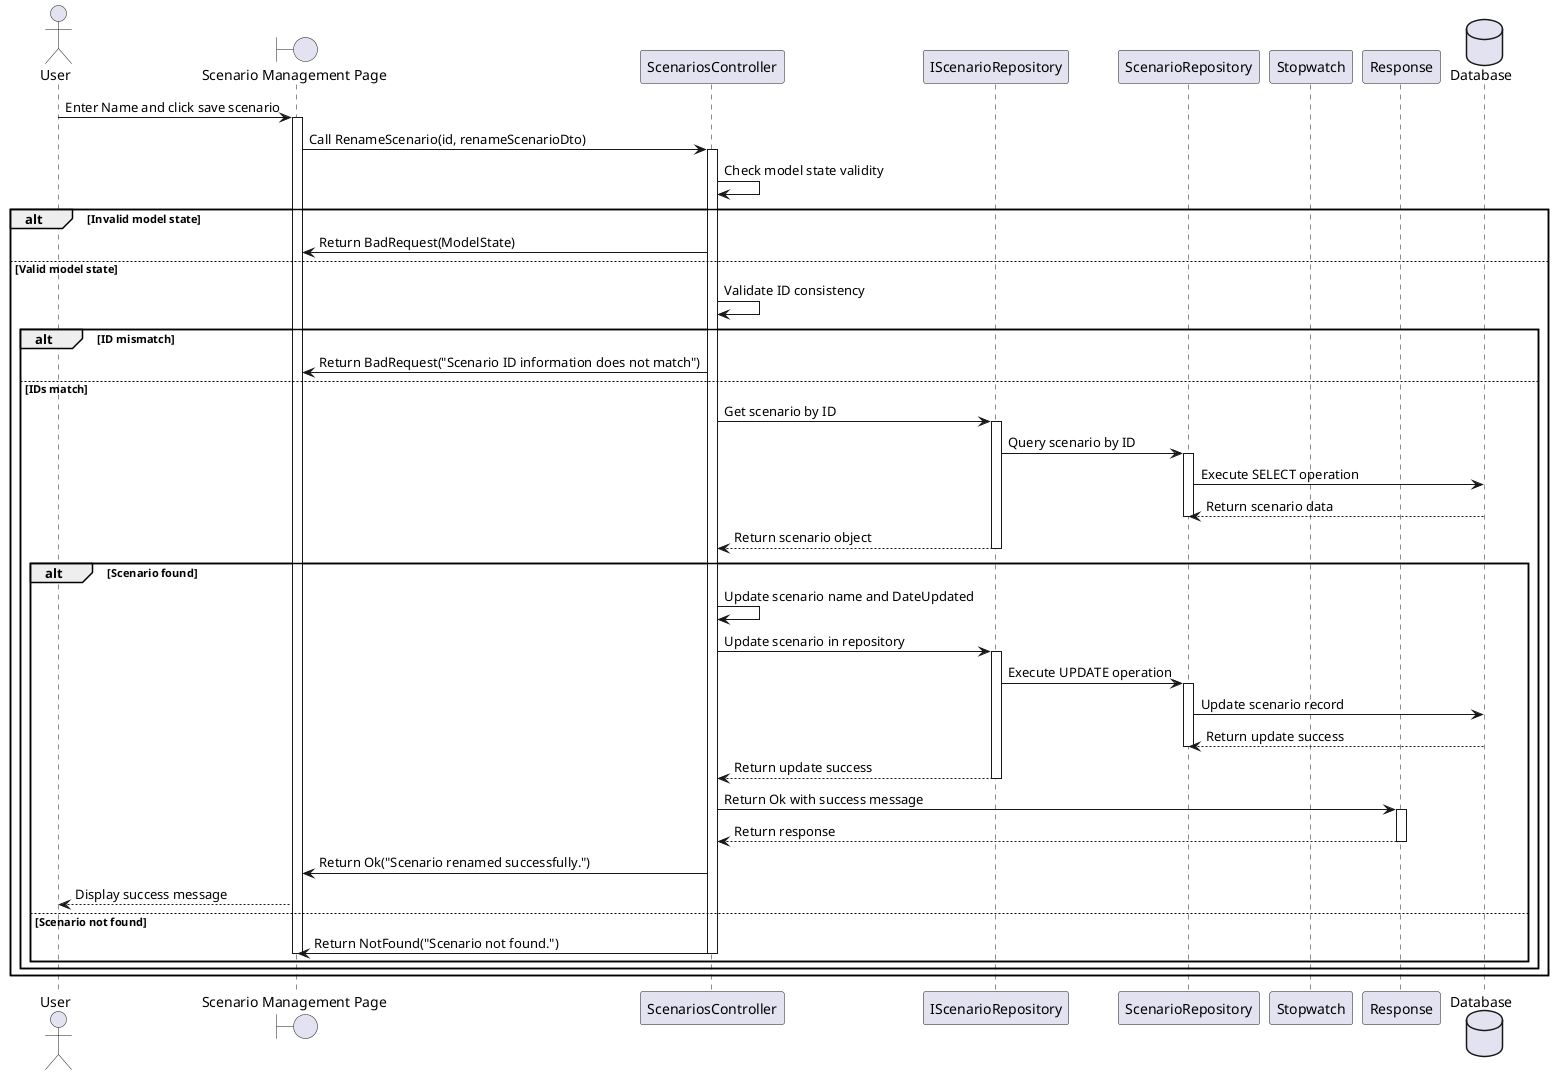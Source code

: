 @startuml RenameScenarioSequenceDiagram
actor "User" as U
boundary "Scenario Management Page" as SPage
participant "ScenariosController" as ScenariosController
participant "IScenarioRepository" as IScenarioRepo
participant "ScenarioRepository" as ScenarioRepo
participant "Stopwatch" as Stopwatch
participant "Response" as Response
database "Database" as DB

U -> SPage : Enter Name and click save scenario
activate SPage

    SPage -> ScenariosController : Call RenameScenario(id, renameScenarioDto)
    activate ScenariosController

    ScenariosController -> ScenariosController : Check model state validity
    alt Invalid model state
        ScenariosController -> SPage : Return BadRequest(ModelState)
       
    else Valid model state
        ScenariosController -> ScenariosController : Validate ID consistency
        alt ID mismatch
            ScenariosController -> SPage : Return BadRequest("Scenario ID information does not match")
            
        else IDs match
            ScenariosController -> IScenarioRepo : Get scenario by ID
            activate IScenarioRepo
            IScenarioRepo -> ScenarioRepo : Query scenario by ID
            activate ScenarioRepo
            ScenarioRepo -> DB : Execute SELECT operation
            DB --> ScenarioRepo : Return scenario data
            deactivate ScenarioRepo
            IScenarioRepo --> ScenariosController : Return scenario object
            deactivate IScenarioRepo

            alt Scenario found
                ScenariosController -> ScenariosController : Update scenario name and DateUpdated
                ScenariosController -> IScenarioRepo : Update scenario in repository
                activate IScenarioRepo
                IScenarioRepo -> ScenarioRepo : Execute UPDATE operation
                activate ScenarioRepo
                ScenarioRepo -> DB : Update scenario record
                DB --> ScenarioRepo : Return update success
                deactivate ScenarioRepo
                IScenarioRepo --> ScenariosController : Return update success
                deactivate IScenarioRepo

                ScenariosController -> Response : Return Ok with success message
                activate Response
                Response --> ScenariosController : Return response
                deactivate Response
                ScenariosController -> SPage : Return Ok("Scenario renamed successfully.")
                
                SPage --> U : Display success message
                
            else Scenario not found
                ScenariosController -> SPage : Return NotFound("Scenario not found.")
                deactivate SPage
                deactivate ScenariosController
            end
        end
    end



@enduml
